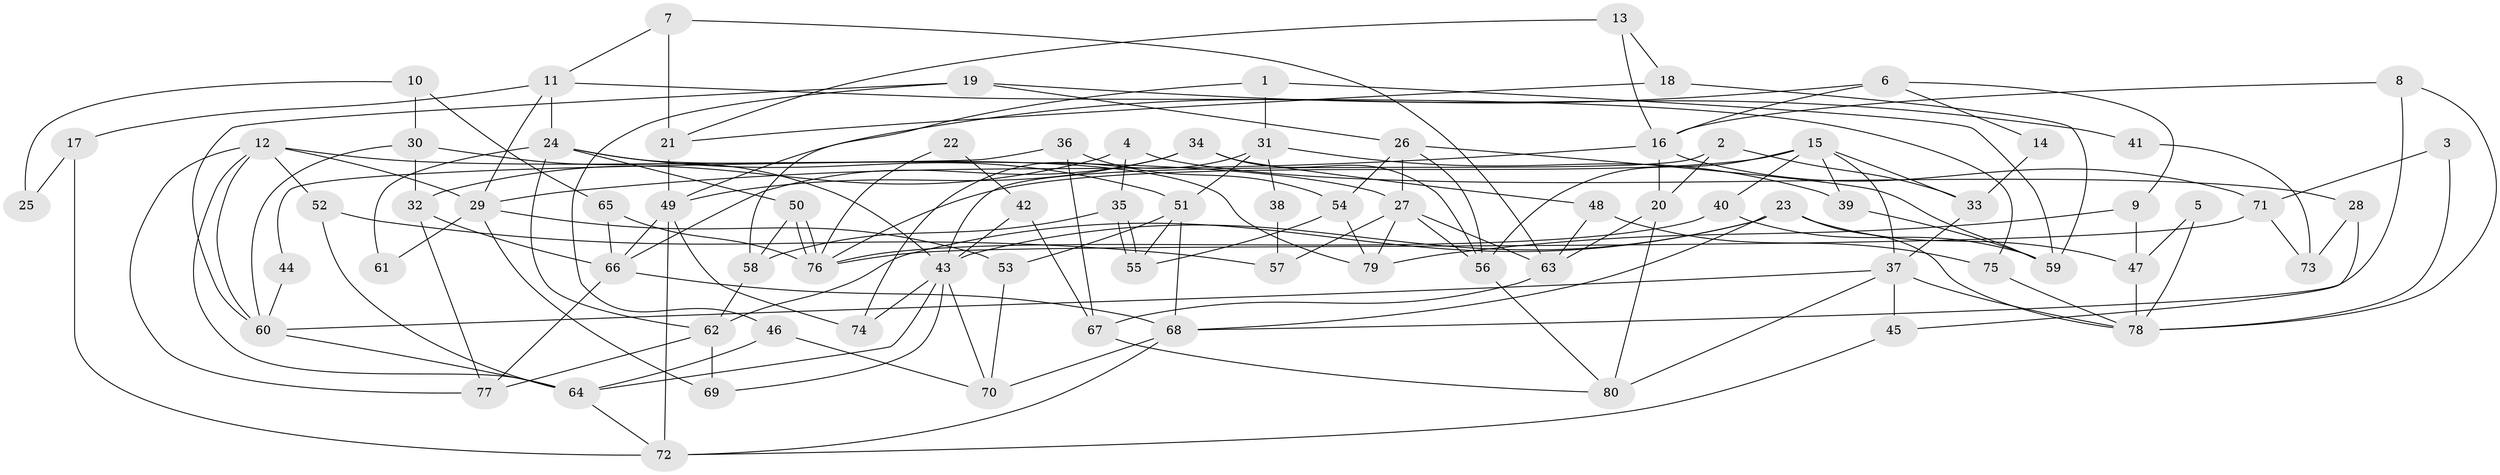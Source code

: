// coarse degree distribution, {3: 0.2692307692307692, 2: 0.07692307692307693, 4: 0.1346153846153846, 1: 0.019230769230769232, 8: 0.07692307692307693, 6: 0.11538461538461539, 5: 0.15384615384615385, 7: 0.11538461538461539, 10: 0.019230769230769232, 9: 0.019230769230769232}
// Generated by graph-tools (version 1.1) at 2025/41/03/06/25 10:41:57]
// undirected, 80 vertices, 160 edges
graph export_dot {
graph [start="1"]
  node [color=gray90,style=filled];
  1;
  2;
  3;
  4;
  5;
  6;
  7;
  8;
  9;
  10;
  11;
  12;
  13;
  14;
  15;
  16;
  17;
  18;
  19;
  20;
  21;
  22;
  23;
  24;
  25;
  26;
  27;
  28;
  29;
  30;
  31;
  32;
  33;
  34;
  35;
  36;
  37;
  38;
  39;
  40;
  41;
  42;
  43;
  44;
  45;
  46;
  47;
  48;
  49;
  50;
  51;
  52;
  53;
  54;
  55;
  56;
  57;
  58;
  59;
  60;
  61;
  62;
  63;
  64;
  65;
  66;
  67;
  68;
  69;
  70;
  71;
  72;
  73;
  74;
  75;
  76;
  77;
  78;
  79;
  80;
  1 -- 58;
  1 -- 59;
  1 -- 31;
  2 -- 33;
  2 -- 43;
  2 -- 20;
  3 -- 71;
  3 -- 78;
  4 -- 32;
  4 -- 35;
  4 -- 28;
  5 -- 78;
  5 -- 47;
  6 -- 16;
  6 -- 49;
  6 -- 9;
  6 -- 14;
  7 -- 11;
  7 -- 21;
  7 -- 63;
  8 -- 68;
  8 -- 78;
  8 -- 16;
  9 -- 47;
  9 -- 79;
  10 -- 30;
  10 -- 65;
  10 -- 25;
  11 -- 29;
  11 -- 24;
  11 -- 17;
  11 -- 75;
  12 -- 27;
  12 -- 60;
  12 -- 29;
  12 -- 52;
  12 -- 64;
  12 -- 77;
  13 -- 16;
  13 -- 18;
  13 -- 21;
  14 -- 33;
  15 -- 56;
  15 -- 76;
  15 -- 33;
  15 -- 37;
  15 -- 39;
  15 -- 40;
  16 -- 20;
  16 -- 29;
  16 -- 71;
  17 -- 72;
  17 -- 25;
  18 -- 59;
  18 -- 21;
  19 -- 60;
  19 -- 26;
  19 -- 41;
  19 -- 46;
  20 -- 63;
  20 -- 80;
  21 -- 49;
  22 -- 42;
  22 -- 76;
  23 -- 68;
  23 -- 62;
  23 -- 43;
  23 -- 47;
  23 -- 78;
  24 -- 51;
  24 -- 79;
  24 -- 50;
  24 -- 61;
  24 -- 62;
  26 -- 54;
  26 -- 56;
  26 -- 27;
  26 -- 59;
  27 -- 56;
  27 -- 57;
  27 -- 63;
  27 -- 79;
  28 -- 45;
  28 -- 73;
  29 -- 53;
  29 -- 61;
  29 -- 69;
  30 -- 32;
  30 -- 60;
  30 -- 43;
  31 -- 51;
  31 -- 38;
  31 -- 39;
  31 -- 74;
  32 -- 66;
  32 -- 77;
  33 -- 37;
  34 -- 66;
  34 -- 49;
  34 -- 48;
  34 -- 56;
  35 -- 55;
  35 -- 55;
  35 -- 58;
  36 -- 67;
  36 -- 54;
  36 -- 44;
  37 -- 78;
  37 -- 45;
  37 -- 60;
  37 -- 80;
  38 -- 57;
  39 -- 59;
  40 -- 59;
  40 -- 76;
  41 -- 73;
  42 -- 43;
  42 -- 67;
  43 -- 64;
  43 -- 69;
  43 -- 70;
  43 -- 74;
  44 -- 60;
  45 -- 72;
  46 -- 64;
  46 -- 70;
  47 -- 78;
  48 -- 63;
  48 -- 75;
  49 -- 72;
  49 -- 74;
  49 -- 66;
  50 -- 76;
  50 -- 76;
  50 -- 58;
  51 -- 53;
  51 -- 68;
  51 -- 55;
  52 -- 64;
  52 -- 57;
  53 -- 70;
  54 -- 79;
  54 -- 55;
  56 -- 80;
  58 -- 62;
  60 -- 64;
  62 -- 69;
  62 -- 77;
  63 -- 67;
  64 -- 72;
  65 -- 76;
  65 -- 66;
  66 -- 77;
  66 -- 68;
  67 -- 80;
  68 -- 70;
  68 -- 72;
  71 -- 76;
  71 -- 73;
  75 -- 78;
}
